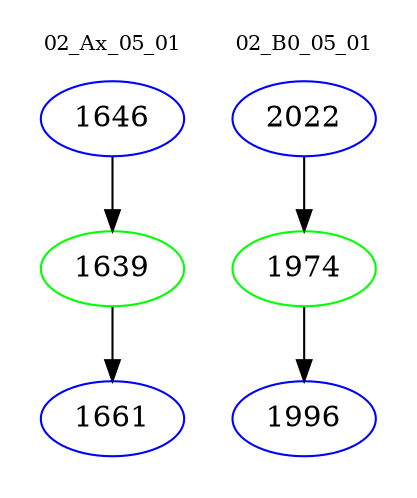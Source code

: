 digraph{
subgraph cluster_0 {
color = white
label = "02_Ax_05_01";
fontsize=10;
T0_1646 [label="1646", color="blue"]
T0_1646 -> T0_1639 [color="black"]
T0_1639 [label="1639", color="green"]
T0_1639 -> T0_1661 [color="black"]
T0_1661 [label="1661", color="blue"]
}
subgraph cluster_1 {
color = white
label = "02_B0_05_01";
fontsize=10;
T1_2022 [label="2022", color="blue"]
T1_2022 -> T1_1974 [color="black"]
T1_1974 [label="1974", color="green"]
T1_1974 -> T1_1996 [color="black"]
T1_1996 [label="1996", color="blue"]
}
}
